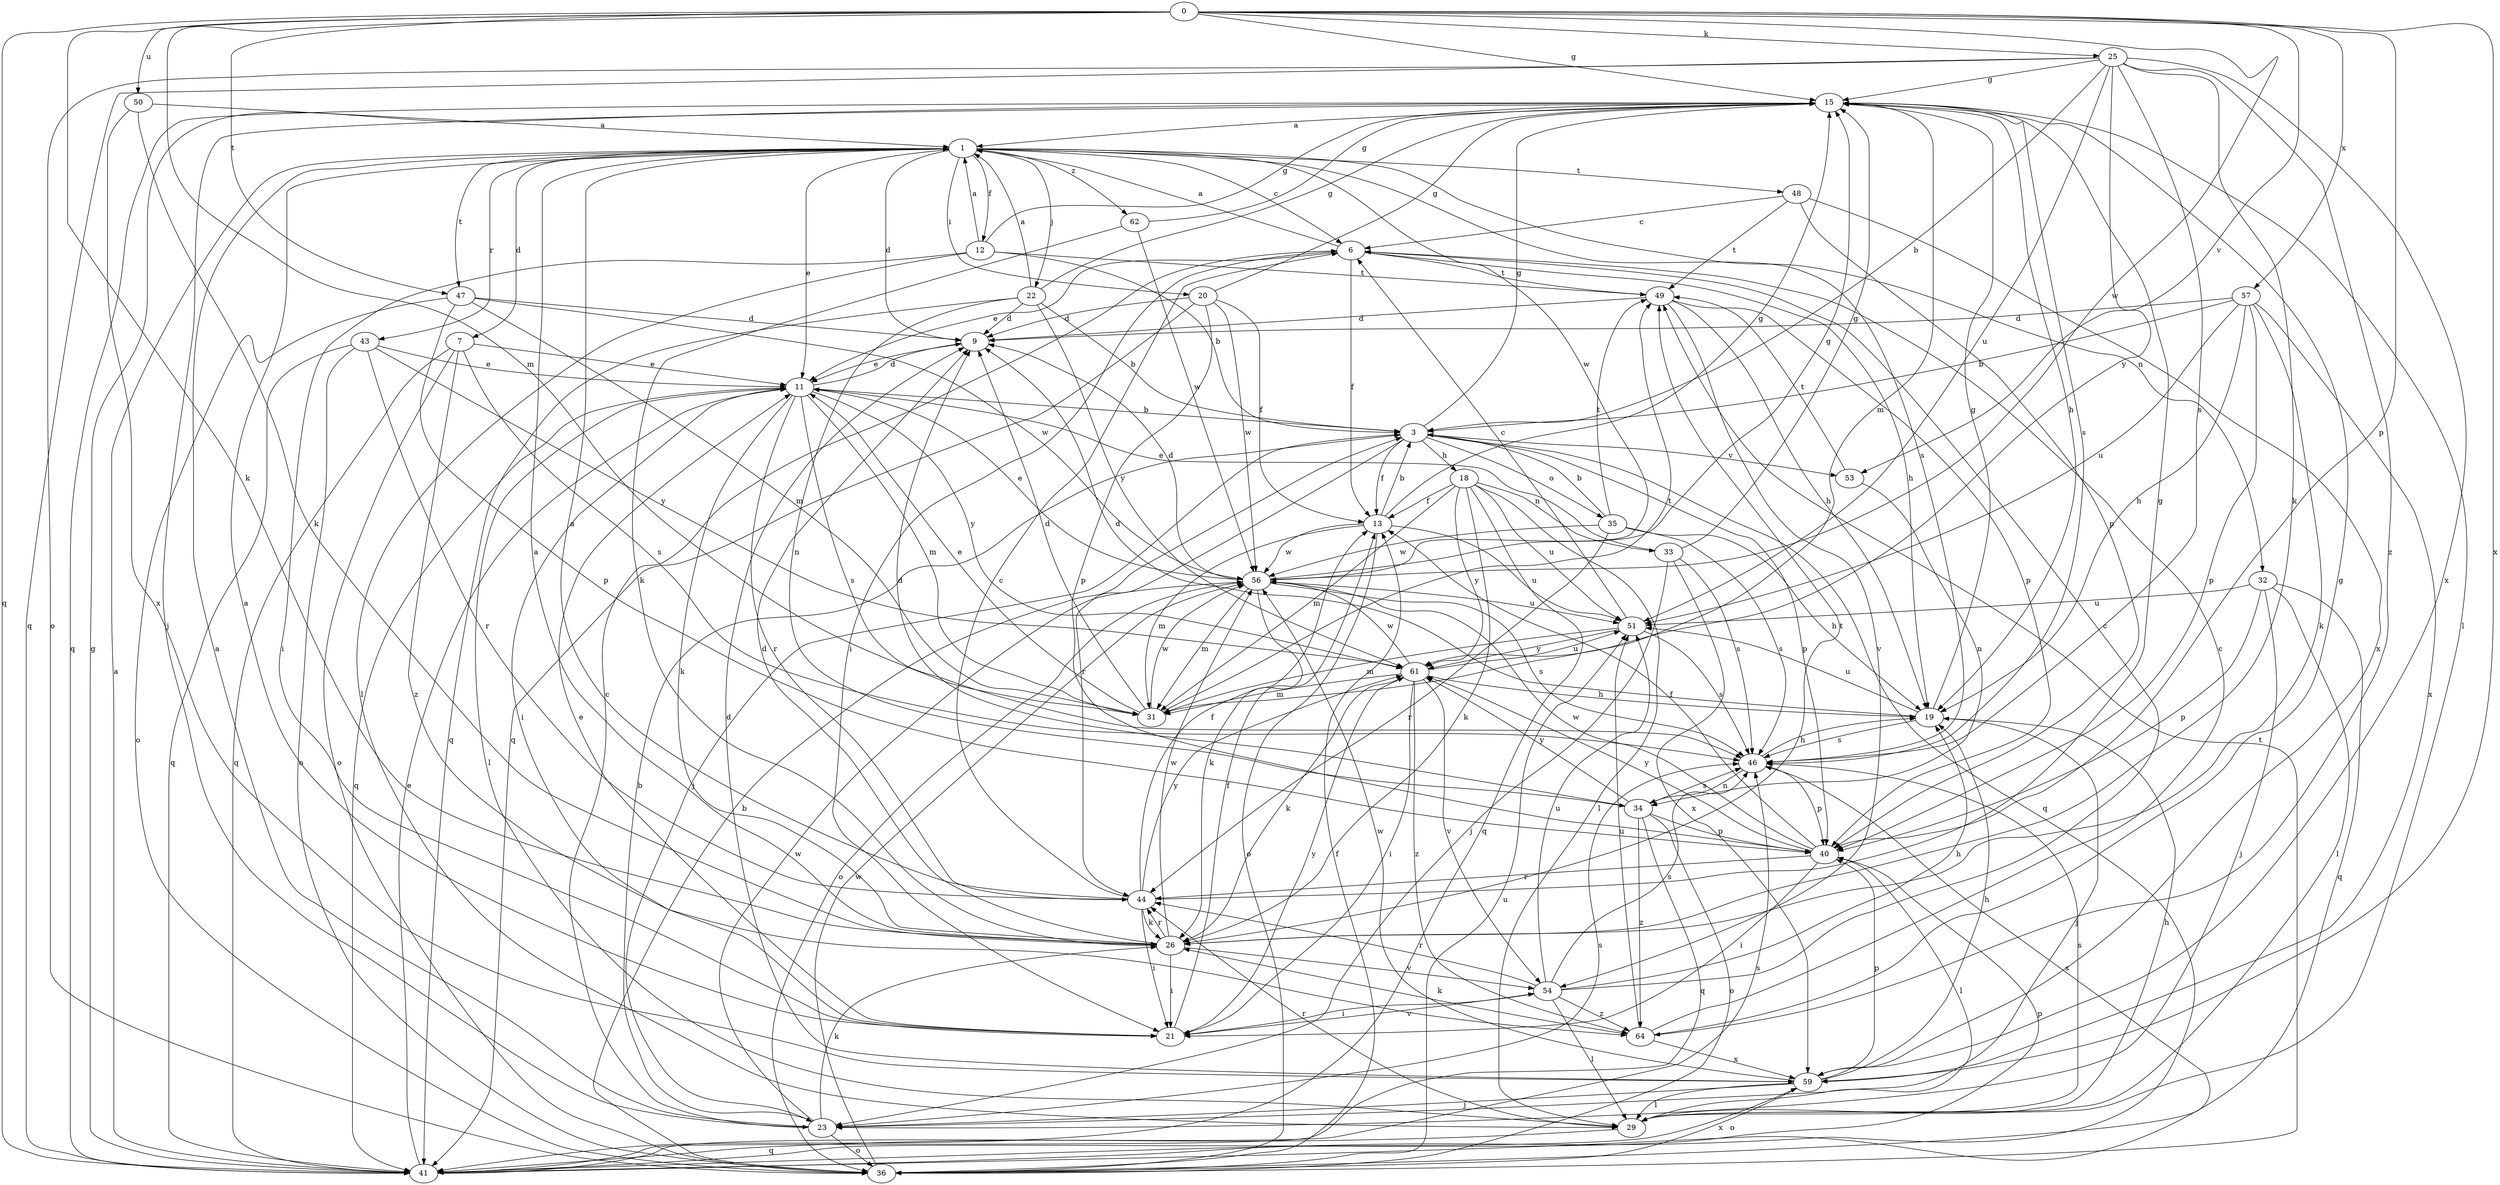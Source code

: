 strict digraph  {
0;
1;
3;
6;
7;
9;
11;
12;
13;
15;
18;
19;
20;
21;
22;
23;
25;
26;
29;
31;
32;
33;
34;
35;
36;
40;
41;
43;
44;
46;
47;
48;
49;
50;
51;
53;
54;
56;
57;
59;
61;
62;
64;
0 -> 15  [label=g];
0 -> 25  [label=k];
0 -> 26  [label=k];
0 -> 31  [label=m];
0 -> 40  [label=p];
0 -> 41  [label=q];
0 -> 47  [label=t];
0 -> 50  [label=u];
0 -> 53  [label=v];
0 -> 56  [label=w];
0 -> 57  [label=x];
0 -> 59  [label=x];
1 -> 6  [label=c];
1 -> 7  [label=d];
1 -> 9  [label=d];
1 -> 11  [label=e];
1 -> 12  [label=f];
1 -> 20  [label=i];
1 -> 22  [label=j];
1 -> 32  [label=n];
1 -> 43  [label=r];
1 -> 46  [label=s];
1 -> 47  [label=t];
1 -> 48  [label=t];
1 -> 56  [label=w];
1 -> 62  [label=z];
3 -> 13  [label=f];
3 -> 15  [label=g];
3 -> 18  [label=h];
3 -> 23  [label=j];
3 -> 35  [label=o];
3 -> 40  [label=p];
3 -> 41  [label=q];
3 -> 44  [label=r];
3 -> 53  [label=v];
6 -> 1  [label=a];
6 -> 11  [label=e];
6 -> 13  [label=f];
6 -> 19  [label=h];
6 -> 21  [label=i];
6 -> 49  [label=t];
7 -> 11  [label=e];
7 -> 36  [label=o];
7 -> 41  [label=q];
7 -> 46  [label=s];
7 -> 64  [label=z];
9 -> 11  [label=e];
11 -> 3  [label=b];
11 -> 9  [label=d];
11 -> 21  [label=i];
11 -> 26  [label=k];
11 -> 29  [label=l];
11 -> 31  [label=m];
11 -> 41  [label=q];
11 -> 44  [label=r];
11 -> 46  [label=s];
11 -> 61  [label=y];
12 -> 1  [label=a];
12 -> 3  [label=b];
12 -> 15  [label=g];
12 -> 21  [label=i];
12 -> 29  [label=l];
12 -> 49  [label=t];
13 -> 3  [label=b];
13 -> 15  [label=g];
13 -> 31  [label=m];
13 -> 36  [label=o];
13 -> 51  [label=u];
13 -> 56  [label=w];
15 -> 1  [label=a];
15 -> 19  [label=h];
15 -> 23  [label=j];
15 -> 29  [label=l];
15 -> 31  [label=m];
15 -> 41  [label=q];
15 -> 46  [label=s];
18 -> 13  [label=f];
18 -> 26  [label=k];
18 -> 29  [label=l];
18 -> 31  [label=m];
18 -> 33  [label=n];
18 -> 41  [label=q];
18 -> 51  [label=u];
18 -> 61  [label=y];
19 -> 9  [label=d];
19 -> 15  [label=g];
19 -> 23  [label=j];
19 -> 46  [label=s];
19 -> 51  [label=u];
20 -> 9  [label=d];
20 -> 13  [label=f];
20 -> 15  [label=g];
20 -> 40  [label=p];
20 -> 41  [label=q];
20 -> 56  [label=w];
21 -> 1  [label=a];
21 -> 11  [label=e];
21 -> 13  [label=f];
21 -> 54  [label=v];
21 -> 61  [label=y];
22 -> 1  [label=a];
22 -> 3  [label=b];
22 -> 9  [label=d];
22 -> 15  [label=g];
22 -> 34  [label=n];
22 -> 41  [label=q];
22 -> 61  [label=y];
23 -> 1  [label=a];
23 -> 3  [label=b];
23 -> 6  [label=c];
23 -> 26  [label=k];
23 -> 36  [label=o];
23 -> 46  [label=s];
23 -> 56  [label=w];
25 -> 3  [label=b];
25 -> 15  [label=g];
25 -> 26  [label=k];
25 -> 36  [label=o];
25 -> 41  [label=q];
25 -> 46  [label=s];
25 -> 51  [label=u];
25 -> 59  [label=x];
25 -> 61  [label=y];
25 -> 64  [label=z];
26 -> 1  [label=a];
26 -> 9  [label=d];
26 -> 21  [label=i];
26 -> 44  [label=r];
26 -> 49  [label=t];
26 -> 54  [label=v];
26 -> 56  [label=w];
29 -> 19  [label=h];
29 -> 41  [label=q];
29 -> 44  [label=r];
29 -> 46  [label=s];
31 -> 9  [label=d];
31 -> 11  [label=e];
31 -> 49  [label=t];
31 -> 56  [label=w];
32 -> 23  [label=j];
32 -> 29  [label=l];
32 -> 40  [label=p];
32 -> 41  [label=q];
32 -> 51  [label=u];
33 -> 11  [label=e];
33 -> 15  [label=g];
33 -> 23  [label=j];
33 -> 46  [label=s];
33 -> 59  [label=x];
34 -> 9  [label=d];
34 -> 36  [label=o];
34 -> 40  [label=p];
34 -> 41  [label=q];
34 -> 46  [label=s];
34 -> 61  [label=y];
34 -> 64  [label=z];
35 -> 3  [label=b];
35 -> 19  [label=h];
35 -> 44  [label=r];
35 -> 46  [label=s];
35 -> 49  [label=t];
35 -> 56  [label=w];
36 -> 3  [label=b];
36 -> 13  [label=f];
36 -> 46  [label=s];
36 -> 49  [label=t];
36 -> 51  [label=u];
36 -> 56  [label=w];
40 -> 13  [label=f];
40 -> 21  [label=i];
40 -> 29  [label=l];
40 -> 44  [label=r];
40 -> 56  [label=w];
40 -> 61  [label=y];
41 -> 1  [label=a];
41 -> 11  [label=e];
41 -> 15  [label=g];
41 -> 40  [label=p];
41 -> 46  [label=s];
41 -> 59  [label=x];
43 -> 11  [label=e];
43 -> 36  [label=o];
43 -> 41  [label=q];
43 -> 44  [label=r];
43 -> 61  [label=y];
44 -> 1  [label=a];
44 -> 6  [label=c];
44 -> 13  [label=f];
44 -> 15  [label=g];
44 -> 21  [label=i];
44 -> 26  [label=k];
44 -> 61  [label=y];
46 -> 19  [label=h];
46 -> 34  [label=n];
46 -> 40  [label=p];
47 -> 9  [label=d];
47 -> 31  [label=m];
47 -> 36  [label=o];
47 -> 40  [label=p];
47 -> 56  [label=w];
48 -> 6  [label=c];
48 -> 40  [label=p];
48 -> 49  [label=t];
48 -> 59  [label=x];
49 -> 9  [label=d];
49 -> 19  [label=h];
49 -> 40  [label=p];
49 -> 54  [label=v];
50 -> 1  [label=a];
50 -> 26  [label=k];
50 -> 59  [label=x];
51 -> 6  [label=c];
51 -> 31  [label=m];
51 -> 46  [label=s];
51 -> 61  [label=y];
53 -> 34  [label=n];
53 -> 49  [label=t];
54 -> 6  [label=c];
54 -> 19  [label=h];
54 -> 21  [label=i];
54 -> 29  [label=l];
54 -> 44  [label=r];
54 -> 46  [label=s];
54 -> 51  [label=u];
54 -> 64  [label=z];
56 -> 9  [label=d];
56 -> 11  [label=e];
56 -> 15  [label=g];
56 -> 26  [label=k];
56 -> 31  [label=m];
56 -> 36  [label=o];
56 -> 46  [label=s];
56 -> 51  [label=u];
57 -> 3  [label=b];
57 -> 9  [label=d];
57 -> 19  [label=h];
57 -> 26  [label=k];
57 -> 40  [label=p];
57 -> 51  [label=u];
57 -> 59  [label=x];
59 -> 9  [label=d];
59 -> 19  [label=h];
59 -> 23  [label=j];
59 -> 29  [label=l];
59 -> 36  [label=o];
59 -> 40  [label=p];
59 -> 56  [label=w];
61 -> 19  [label=h];
61 -> 21  [label=i];
61 -> 26  [label=k];
61 -> 31  [label=m];
61 -> 51  [label=u];
61 -> 54  [label=v];
61 -> 56  [label=w];
61 -> 64  [label=z];
62 -> 15  [label=g];
62 -> 26  [label=k];
62 -> 56  [label=w];
64 -> 6  [label=c];
64 -> 15  [label=g];
64 -> 26  [label=k];
64 -> 51  [label=u];
64 -> 59  [label=x];
}
